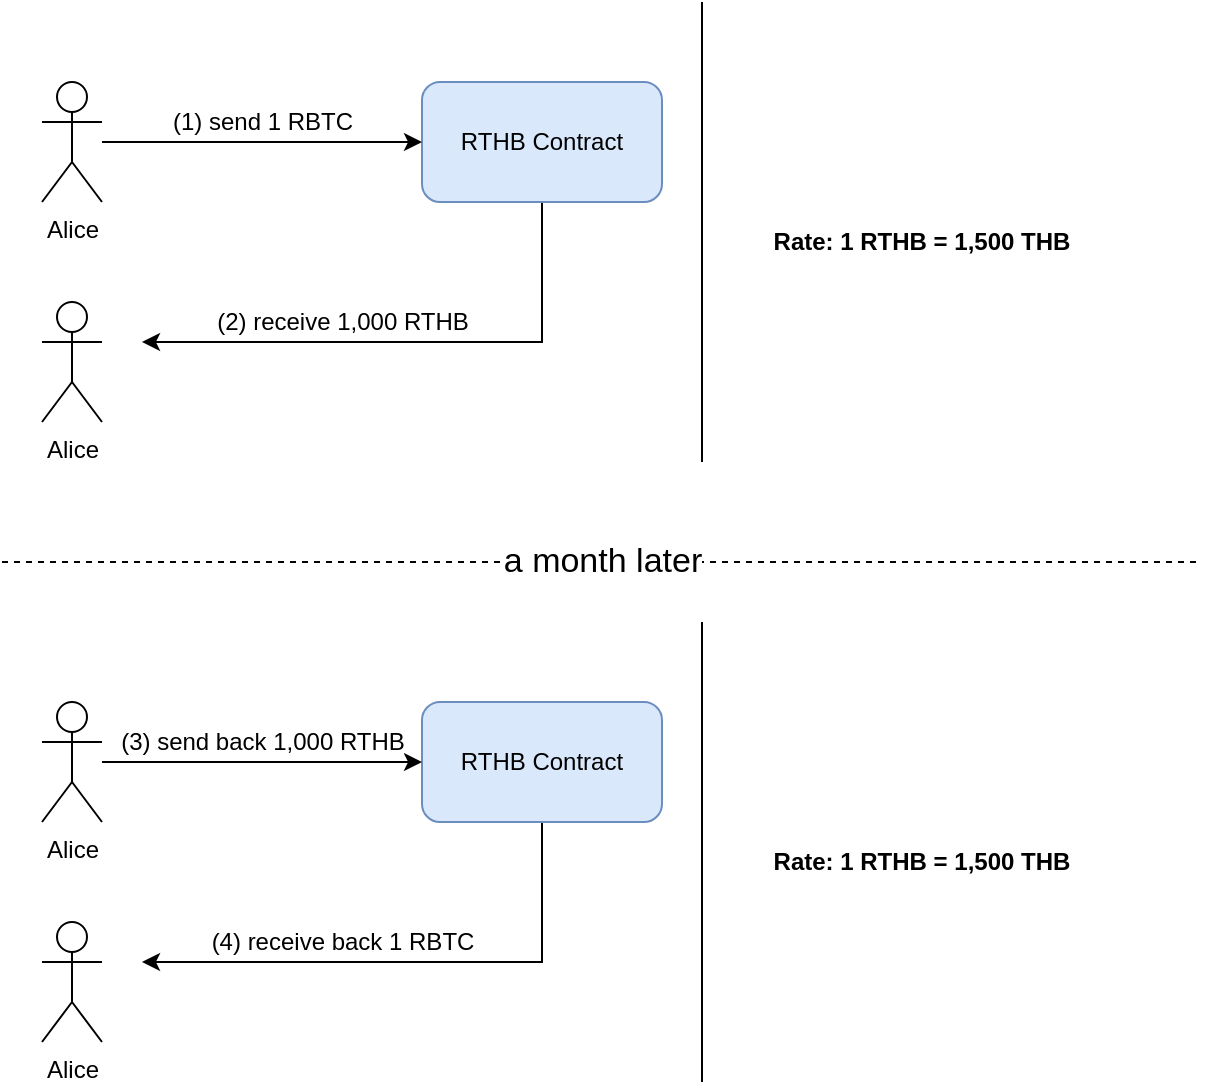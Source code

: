 <mxfile version="9.6.1" type="google"><diagram id="BTemeGBNv13rZcGGZzE1" name="Page-1"><mxGraphModel dx="1163" dy="604" grid="1" gridSize="10" guides="1" tooltips="1" connect="1" arrows="1" fold="1" page="1" pageScale="1" pageWidth="850" pageHeight="1100" math="0" shadow="0"><root><mxCell id="0"/><mxCell id="1" parent="0"/><mxCell id="hEkcdr44lAZrO_JAWq27-11" style="edgeStyle=orthogonalEdgeStyle;rounded=0;html=1;jettySize=auto;orthogonalLoop=1;" edge="1" parent="1" source="hEkcdr44lAZrO_JAWq27-1"><mxGeometry relative="1" as="geometry"><mxPoint x="120" y="180" as="targetPoint"/><Array as="points"><mxPoint x="320" y="180"/></Array></mxGeometry></mxCell><mxCell id="hEkcdr44lAZrO_JAWq27-15" value="(2) receive 1,000 RTHB" style="text;html=1;resizable=0;points=[];align=center;verticalAlign=middle;labelBackgroundColor=#ffffff;" vertex="1" connectable="0" parent="hEkcdr44lAZrO_JAWq27-11"><mxGeometry x="0.259" y="1" relative="1" as="geometry"><mxPoint y="-11" as="offset"/></mxGeometry></mxCell><mxCell id="hEkcdr44lAZrO_JAWq27-1" value="RTHB Contract" style="rounded=1;whiteSpace=wrap;html=1;fillColor=#dae8fc;strokeColor=#6c8ebf;" vertex="1" parent="1"><mxGeometry x="260" y="50" width="120" height="60" as="geometry"/></mxCell><mxCell id="hEkcdr44lAZrO_JAWq27-5" style="edgeStyle=orthogonalEdgeStyle;rounded=0;html=1;entryX=0;entryY=0.5;jettySize=auto;orthogonalLoop=1;" edge="1" parent="1" source="hEkcdr44lAZrO_JAWq27-2" target="hEkcdr44lAZrO_JAWq27-1"><mxGeometry relative="1" as="geometry"/></mxCell><mxCell id="hEkcdr44lAZrO_JAWq27-8" value="(1) send 1 RBTC" style="text;html=1;resizable=0;points=[];align=center;verticalAlign=middle;labelBackgroundColor=#ffffff;" vertex="1" connectable="0" parent="hEkcdr44lAZrO_JAWq27-5"><mxGeometry x="-0.025" y="-1" relative="1" as="geometry"><mxPoint x="2" y="-11" as="offset"/></mxGeometry></mxCell><mxCell id="hEkcdr44lAZrO_JAWq27-2" value="Alice" style="shape=umlActor;verticalLabelPosition=bottom;labelBackgroundColor=#ffffff;verticalAlign=top;html=1;outlineConnect=0;" vertex="1" parent="1"><mxGeometry x="70" y="50" width="30" height="60" as="geometry"/></mxCell><mxCell id="hEkcdr44lAZrO_JAWq27-6" value="" style="endArrow=none;html=1;" edge="1" parent="1"><mxGeometry width="50" height="50" relative="1" as="geometry"><mxPoint x="400" y="240" as="sourcePoint"/><mxPoint x="400" y="10" as="targetPoint"/></mxGeometry></mxCell><mxCell id="hEkcdr44lAZrO_JAWq27-7" value="Rate: 1 RTHB = 1,500 THB" style="text;html=1;strokeColor=none;fillColor=none;align=center;verticalAlign=middle;whiteSpace=wrap;rounded=0;fontStyle=1" vertex="1" parent="1"><mxGeometry x="420" y="100" width="180" height="60" as="geometry"/></mxCell><mxCell id="hEkcdr44lAZrO_JAWq27-12" value="Alice" style="shape=umlActor;verticalLabelPosition=bottom;labelBackgroundColor=#ffffff;verticalAlign=top;html=1;outlineConnect=0;" vertex="1" parent="1"><mxGeometry x="70" y="160" width="30" height="60" as="geometry"/></mxCell><mxCell id="hEkcdr44lAZrO_JAWq27-20" style="edgeStyle=orthogonalEdgeStyle;rounded=0;html=1;jettySize=auto;orthogonalLoop=1;" edge="1" source="hEkcdr44lAZrO_JAWq27-22" parent="1"><mxGeometry relative="1" as="geometry"><mxPoint x="120" y="490" as="targetPoint"/><Array as="points"><mxPoint x="320" y="490"/></Array></mxGeometry></mxCell><mxCell id="hEkcdr44lAZrO_JAWq27-21" value="(4) receive back 1 RBTC" style="text;html=1;resizable=0;points=[];align=center;verticalAlign=middle;labelBackgroundColor=#ffffff;" vertex="1" connectable="0" parent="hEkcdr44lAZrO_JAWq27-20"><mxGeometry x="0.259" y="1" relative="1" as="geometry"><mxPoint y="-11" as="offset"/></mxGeometry></mxCell><mxCell id="hEkcdr44lAZrO_JAWq27-22" value="RTHB Contract" style="rounded=1;whiteSpace=wrap;html=1;fillColor=#dae8fc;strokeColor=#6c8ebf;" vertex="1" parent="1"><mxGeometry x="260" y="360" width="120" height="60" as="geometry"/></mxCell><mxCell id="hEkcdr44lAZrO_JAWq27-23" style="edgeStyle=orthogonalEdgeStyle;rounded=0;html=1;entryX=0;entryY=0.5;jettySize=auto;orthogonalLoop=1;" edge="1" source="hEkcdr44lAZrO_JAWq27-25" target="hEkcdr44lAZrO_JAWq27-22" parent="1"><mxGeometry relative="1" as="geometry"/></mxCell><mxCell id="hEkcdr44lAZrO_JAWq27-24" value="(3) send back 1,000 RTHB" style="text;html=1;resizable=0;points=[];align=center;verticalAlign=middle;labelBackgroundColor=#ffffff;" vertex="1" connectable="0" parent="hEkcdr44lAZrO_JAWq27-23"><mxGeometry x="-0.025" y="-1" relative="1" as="geometry"><mxPoint x="2" y="-11" as="offset"/></mxGeometry></mxCell><mxCell id="hEkcdr44lAZrO_JAWq27-25" value="Alice" style="shape=umlActor;verticalLabelPosition=bottom;labelBackgroundColor=#ffffff;verticalAlign=top;html=1;outlineConnect=0;" vertex="1" parent="1"><mxGeometry x="70" y="360" width="30" height="60" as="geometry"/></mxCell><mxCell id="hEkcdr44lAZrO_JAWq27-26" value="" style="endArrow=none;html=1;" edge="1" parent="1"><mxGeometry width="50" height="50" relative="1" as="geometry"><mxPoint x="400" y="550" as="sourcePoint"/><mxPoint x="400" y="320" as="targetPoint"/></mxGeometry></mxCell><mxCell id="hEkcdr44lAZrO_JAWq27-27" value="Rate: 1 RTHB = 1,500 THB" style="text;html=1;strokeColor=none;fillColor=none;align=center;verticalAlign=middle;whiteSpace=wrap;rounded=0;fontStyle=1" vertex="1" parent="1"><mxGeometry x="420" y="410" width="180" height="60" as="geometry"/></mxCell><mxCell id="hEkcdr44lAZrO_JAWq27-28" value="Alice" style="shape=umlActor;verticalLabelPosition=bottom;labelBackgroundColor=#ffffff;verticalAlign=top;html=1;outlineConnect=0;" vertex="1" parent="1"><mxGeometry x="70" y="470" width="30" height="60" as="geometry"/></mxCell><mxCell id="hEkcdr44lAZrO_JAWq27-31" value="&lt;font color=&quot;#000000&quot; style=&quot;font-size: 17px&quot;&gt;a month later&lt;/font&gt;" style="endArrow=none;dashed=1;html=1;fontColor=#FFFFFF;" edge="1" parent="1"><mxGeometry width="50" height="50" relative="1" as="geometry"><mxPoint x="50" y="290" as="sourcePoint"/><mxPoint x="650" y="290" as="targetPoint"/></mxGeometry></mxCell></root></mxGraphModel></diagram></mxfile>